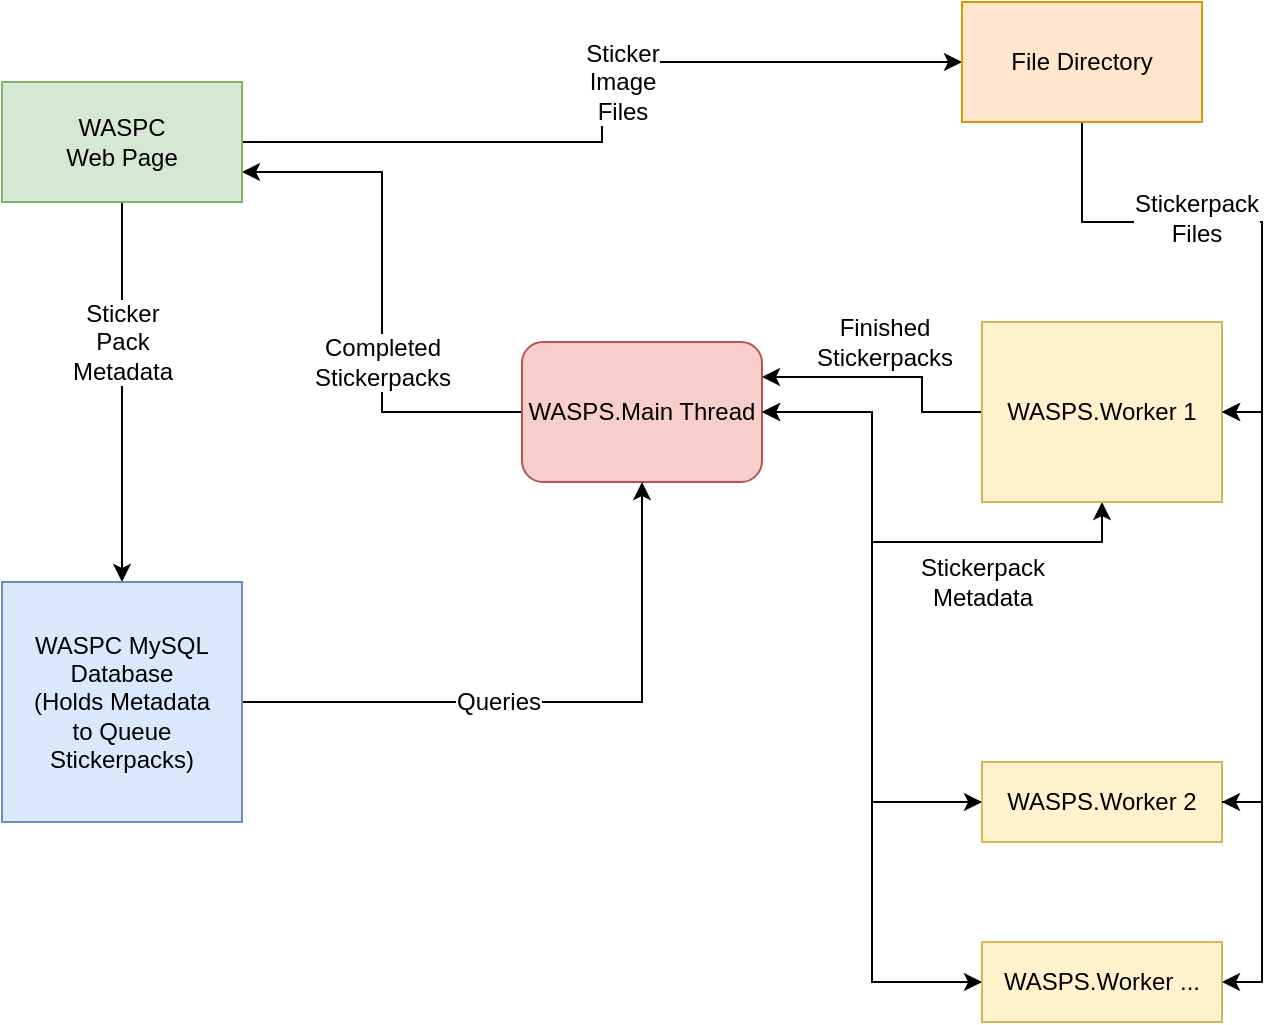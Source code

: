 <mxfile version="10.5.4" type="github"><diagram id="Z4A_8wUjsT93IdFoQ1Hn" name="Page-1"><mxGraphModel dx="1394" dy="771" grid="1" gridSize="10" guides="1" tooltips="1" connect="1" arrows="1" fold="1" page="1" pageScale="1" pageWidth="850" pageHeight="1100" math="0" shadow="0"><root><mxCell id="0"/><mxCell id="1" parent="0"/><mxCell id="iqGBE6cUt0kcgTVgOzWH-14" style="edgeStyle=orthogonalEdgeStyle;rounded=0;orthogonalLoop=1;jettySize=auto;html=1;entryX=1;entryY=0.75;entryDx=0;entryDy=0;" edge="1" parent="1" source="iqGBE6cUt0kcgTVgOzWH-1" target="iqGBE6cUt0kcgTVgOzWH-5"><mxGeometry relative="1" as="geometry"/></mxCell><mxCell id="iqGBE6cUt0kcgTVgOzWH-15" value="&lt;div&gt;Completed&lt;/div&gt;&lt;div&gt;Stickerpacks&lt;/div&gt;" style="text;html=1;resizable=0;points=[];align=center;verticalAlign=middle;labelBackgroundColor=#ffffff;" vertex="1" connectable="0" parent="iqGBE6cUt0kcgTVgOzWH-14"><mxGeometry x="0.254" y="1" relative="1" as="geometry"><mxPoint x="1" y="68" as="offset"/></mxGeometry></mxCell><mxCell id="iqGBE6cUt0kcgTVgOzWH-22" style="edgeStyle=orthogonalEdgeStyle;rounded=0;orthogonalLoop=1;jettySize=auto;html=1;entryX=0.5;entryY=1;entryDx=0;entryDy=0;" edge="1" parent="1" source="iqGBE6cUt0kcgTVgOzWH-1" target="iqGBE6cUt0kcgTVgOzWH-2"><mxGeometry relative="1" as="geometry"/></mxCell><mxCell id="iqGBE6cUt0kcgTVgOzWH-25" value="&lt;div&gt;Stickerpack&lt;/div&gt;&lt;div&gt;Metadata&lt;/div&gt;" style="text;html=1;resizable=0;points=[];align=center;verticalAlign=middle;labelBackgroundColor=#ffffff;" vertex="1" connectable="0" parent="iqGBE6cUt0kcgTVgOzWH-22"><mxGeometry x="0.004" y="-3" relative="1" as="geometry"><mxPoint x="47" y="17" as="offset"/></mxGeometry></mxCell><mxCell id="iqGBE6cUt0kcgTVgOzWH-26" style="edgeStyle=orthogonalEdgeStyle;rounded=0;orthogonalLoop=1;jettySize=auto;html=1;entryX=0;entryY=0.5;entryDx=0;entryDy=0;" edge="1" parent="1" source="iqGBE6cUt0kcgTVgOzWH-1" target="iqGBE6cUt0kcgTVgOzWH-3"><mxGeometry relative="1" as="geometry"/></mxCell><mxCell id="iqGBE6cUt0kcgTVgOzWH-28" style="edgeStyle=orthogonalEdgeStyle;rounded=0;orthogonalLoop=1;jettySize=auto;html=1;entryX=0;entryY=0.5;entryDx=0;entryDy=0;" edge="1" parent="1" source="iqGBE6cUt0kcgTVgOzWH-1" target="iqGBE6cUt0kcgTVgOzWH-4"><mxGeometry relative="1" as="geometry"/></mxCell><mxCell id="iqGBE6cUt0kcgTVgOzWH-1" value="WASPS.Main Thread" style="rounded=1;whiteSpace=wrap;html=1;fillColor=#f8cecc;strokeColor=#b85450;" vertex="1" parent="1"><mxGeometry x="320" y="330" width="120" height="70" as="geometry"/></mxCell><mxCell id="iqGBE6cUt0kcgTVgOzWH-23" style="edgeStyle=orthogonalEdgeStyle;rounded=0;orthogonalLoop=1;jettySize=auto;html=1;entryX=1;entryY=0.25;entryDx=0;entryDy=0;" edge="1" parent="1" source="iqGBE6cUt0kcgTVgOzWH-2" target="iqGBE6cUt0kcgTVgOzWH-1"><mxGeometry relative="1" as="geometry"><Array as="points"><mxPoint x="520" y="365"/><mxPoint x="520" y="348"/></Array></mxGeometry></mxCell><mxCell id="iqGBE6cUt0kcgTVgOzWH-24" value="&lt;div&gt;Finished&lt;/div&gt;&lt;div&gt;Stickerpacks&lt;/div&gt;" style="text;html=1;resizable=0;points=[];align=center;verticalAlign=middle;labelBackgroundColor=#ffffff;" vertex="1" connectable="0" parent="iqGBE6cUt0kcgTVgOzWH-23"><mxGeometry x="-0.071" y="-2" relative="1" as="geometry"><mxPoint x="-8" y="-16" as="offset"/></mxGeometry></mxCell><mxCell id="iqGBE6cUt0kcgTVgOzWH-2" value="WASPS.Worker 1" style="rounded=0;whiteSpace=wrap;html=1;fillColor=#fff2cc;strokeColor=#d6b656;" vertex="1" parent="1"><mxGeometry x="550" y="320" width="120" height="90" as="geometry"/></mxCell><mxCell id="iqGBE6cUt0kcgTVgOzWH-27" style="edgeStyle=orthogonalEdgeStyle;rounded=0;orthogonalLoop=1;jettySize=auto;html=1;entryX=1;entryY=0.5;entryDx=0;entryDy=0;" edge="1" parent="1" source="iqGBE6cUt0kcgTVgOzWH-3" target="iqGBE6cUt0kcgTVgOzWH-1"><mxGeometry relative="1" as="geometry"/></mxCell><mxCell id="iqGBE6cUt0kcgTVgOzWH-3" value="&lt;div&gt;WASPS.Worker 2&lt;/div&gt;" style="rounded=0;whiteSpace=wrap;html=1;fillColor=#fff2cc;strokeColor=#d6b656;" vertex="1" parent="1"><mxGeometry x="550" y="540" width="120" height="40" as="geometry"/></mxCell><mxCell id="iqGBE6cUt0kcgTVgOzWH-29" style="edgeStyle=orthogonalEdgeStyle;rounded=0;orthogonalLoop=1;jettySize=auto;html=1;entryX=1;entryY=0.5;entryDx=0;entryDy=0;" edge="1" parent="1" source="iqGBE6cUt0kcgTVgOzWH-4" target="iqGBE6cUt0kcgTVgOzWH-1"><mxGeometry relative="1" as="geometry"/></mxCell><mxCell id="iqGBE6cUt0kcgTVgOzWH-4" value="&lt;div&gt;WASPS.Worker ...&lt;/div&gt;" style="rounded=0;whiteSpace=wrap;html=1;fillColor=#fff2cc;strokeColor=#d6b656;" vertex="1" parent="1"><mxGeometry x="550" y="630" width="120" height="40" as="geometry"/></mxCell><mxCell id="iqGBE6cUt0kcgTVgOzWH-9" style="edgeStyle=orthogonalEdgeStyle;rounded=0;orthogonalLoop=1;jettySize=auto;html=1;" edge="1" parent="1" source="iqGBE6cUt0kcgTVgOzWH-5" target="iqGBE6cUt0kcgTVgOzWH-8"><mxGeometry relative="1" as="geometry"/></mxCell><mxCell id="iqGBE6cUt0kcgTVgOzWH-10" value="&lt;div&gt;Sticker&lt;/div&gt;&lt;div&gt;Pack&lt;br&gt;&lt;/div&gt;&lt;div&gt;Metadata&lt;/div&gt;" style="text;html=1;resizable=0;points=[];align=center;verticalAlign=middle;labelBackgroundColor=#ffffff;" vertex="1" connectable="0" parent="iqGBE6cUt0kcgTVgOzWH-9"><mxGeometry x="0.326" y="1" relative="1" as="geometry"><mxPoint x="-1" y="-56" as="offset"/></mxGeometry></mxCell><mxCell id="iqGBE6cUt0kcgTVgOzWH-32" style="edgeStyle=orthogonalEdgeStyle;rounded=0;orthogonalLoop=1;jettySize=auto;html=1;entryX=0;entryY=0.5;entryDx=0;entryDy=0;" edge="1" parent="1" source="iqGBE6cUt0kcgTVgOzWH-5" target="iqGBE6cUt0kcgTVgOzWH-31"><mxGeometry relative="1" as="geometry"/></mxCell><mxCell id="iqGBE6cUt0kcgTVgOzWH-33" value="&lt;div&gt;Sticker&lt;/div&gt;&lt;div&gt;Image&lt;/div&gt;&lt;div&gt;Files&lt;/div&gt;" style="text;html=1;resizable=0;points=[];align=center;verticalAlign=middle;labelBackgroundColor=#ffffff;" vertex="1" connectable="0" parent="iqGBE6cUt0kcgTVgOzWH-32"><mxGeometry x="0.145" y="-4" relative="1" as="geometry"><mxPoint x="1" y="6" as="offset"/></mxGeometry></mxCell><mxCell id="iqGBE6cUt0kcgTVgOzWH-5" value="&lt;div&gt;WASPC &lt;br&gt;&lt;/div&gt;&lt;div&gt;Web Page&lt;/div&gt;" style="rounded=0;whiteSpace=wrap;html=1;fillColor=#d5e8d4;strokeColor=#82b366;" vertex="1" parent="1"><mxGeometry x="60" y="200" width="120" height="60" as="geometry"/></mxCell><mxCell id="iqGBE6cUt0kcgTVgOzWH-11" style="edgeStyle=orthogonalEdgeStyle;rounded=0;orthogonalLoop=1;jettySize=auto;html=1;" edge="1" parent="1" source="iqGBE6cUt0kcgTVgOzWH-8" target="iqGBE6cUt0kcgTVgOzWH-1"><mxGeometry relative="1" as="geometry"/></mxCell><mxCell id="iqGBE6cUt0kcgTVgOzWH-12" value="Queries" style="text;html=1;resizable=0;points=[];align=center;verticalAlign=middle;labelBackgroundColor=#ffffff;" vertex="1" connectable="0" parent="iqGBE6cUt0kcgTVgOzWH-11"><mxGeometry x="0.15" y="-1" relative="1" as="geometry"><mxPoint x="-51" y="-1" as="offset"/></mxGeometry></mxCell><mxCell id="iqGBE6cUt0kcgTVgOzWH-8" value="&lt;div&gt;WASPC MySQL&lt;/div&gt;&lt;div&gt;Database&lt;/div&gt;&lt;div&gt;(Holds Metadata&lt;/div&gt;&lt;div&gt;to Queue&lt;/div&gt;&lt;div&gt;Stickerpacks)&lt;br&gt;&lt;/div&gt;" style="rounded=0;whiteSpace=wrap;html=1;fillColor=#dae8fc;strokeColor=#6c8ebf;" vertex="1" parent="1"><mxGeometry x="60" y="450" width="120" height="120" as="geometry"/></mxCell><mxCell id="iqGBE6cUt0kcgTVgOzWH-34" style="edgeStyle=orthogonalEdgeStyle;rounded=0;orthogonalLoop=1;jettySize=auto;html=1;entryX=1;entryY=0.5;entryDx=0;entryDy=0;exitX=1;exitY=0.5;exitDx=0;exitDy=0;" edge="1" parent="1" source="iqGBE6cUt0kcgTVgOzWH-3" target="iqGBE6cUt0kcgTVgOzWH-2"><mxGeometry relative="1" as="geometry"/></mxCell><mxCell id="iqGBE6cUt0kcgTVgOzWH-35" style="edgeStyle=orthogonalEdgeStyle;rounded=0;orthogonalLoop=1;jettySize=auto;html=1;entryX=1;entryY=0.5;entryDx=0;entryDy=0;" edge="1" parent="1" source="iqGBE6cUt0kcgTVgOzWH-31" target="iqGBE6cUt0kcgTVgOzWH-2"><mxGeometry relative="1" as="geometry"/></mxCell><mxCell id="iqGBE6cUt0kcgTVgOzWH-36" style="edgeStyle=orthogonalEdgeStyle;rounded=0;orthogonalLoop=1;jettySize=auto;html=1;entryX=1;entryY=0.5;entryDx=0;entryDy=0;" edge="1" parent="1" source="iqGBE6cUt0kcgTVgOzWH-31" target="iqGBE6cUt0kcgTVgOzWH-3"><mxGeometry relative="1" as="geometry"><Array as="points"><mxPoint x="600" y="270"/><mxPoint x="690" y="270"/><mxPoint x="690" y="560"/></Array></mxGeometry></mxCell><mxCell id="iqGBE6cUt0kcgTVgOzWH-37" style="edgeStyle=orthogonalEdgeStyle;rounded=0;orthogonalLoop=1;jettySize=auto;html=1;entryX=1;entryY=0.5;entryDx=0;entryDy=0;" edge="1" parent="1" source="iqGBE6cUt0kcgTVgOzWH-31" target="iqGBE6cUt0kcgTVgOzWH-4"><mxGeometry relative="1" as="geometry"><Array as="points"><mxPoint x="600" y="270"/><mxPoint x="690" y="270"/><mxPoint x="690" y="650"/></Array></mxGeometry></mxCell><mxCell id="iqGBE6cUt0kcgTVgOzWH-38" value="&lt;div&gt;Stickerpack&lt;/div&gt;&lt;div&gt;Files&lt;br&gt;&lt;/div&gt;" style="text;html=1;resizable=0;points=[];align=center;verticalAlign=middle;labelBackgroundColor=#ffffff;" vertex="1" connectable="0" parent="iqGBE6cUt0kcgTVgOzWH-37"><mxGeometry x="-0.604" y="2" relative="1" as="geometry"><mxPoint as="offset"/></mxGeometry></mxCell><mxCell id="iqGBE6cUt0kcgTVgOzWH-31" value="&lt;div&gt;File Directory&lt;/div&gt;" style="rounded=0;whiteSpace=wrap;html=1;fillColor=#ffe6cc;strokeColor=#d79b00;" vertex="1" parent="1"><mxGeometry x="540" y="160" width="120" height="60" as="geometry"/></mxCell></root></mxGraphModel></diagram></mxfile>